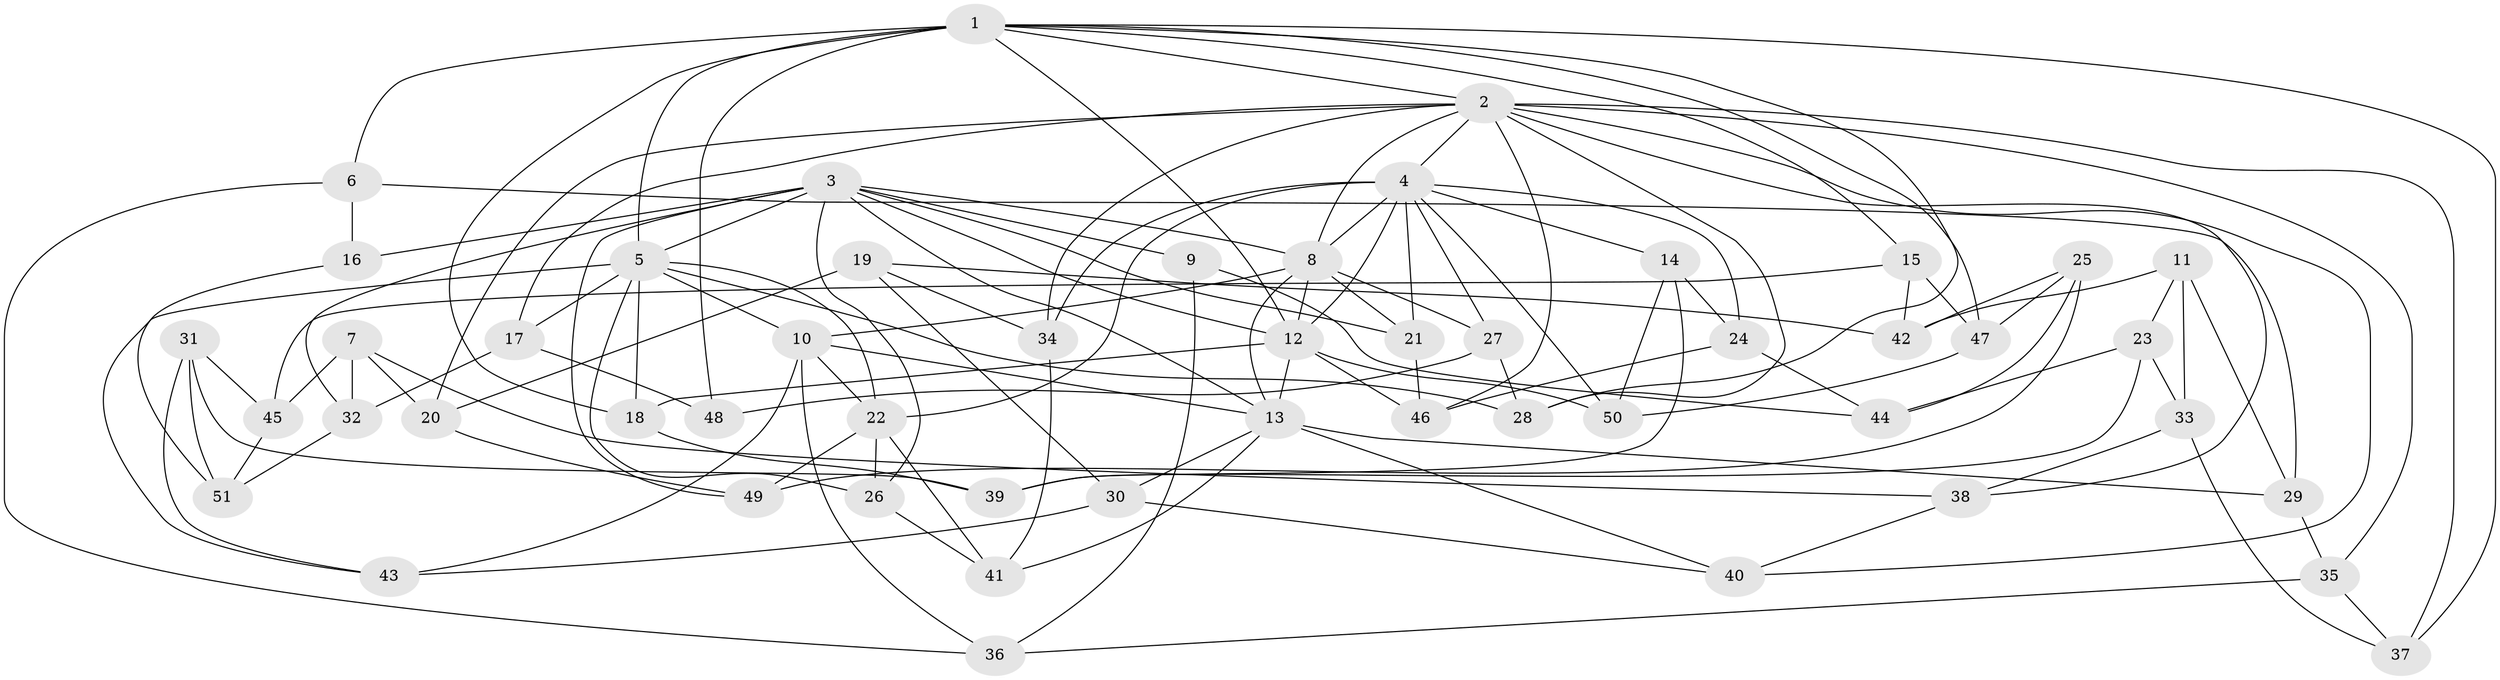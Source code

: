// original degree distribution, {4: 1.0}
// Generated by graph-tools (version 1.1) at 2025/53/03/04/25 22:53:52]
// undirected, 51 vertices, 124 edges
graph export_dot {
  node [color=gray90,style=filled];
  1;
  2;
  3;
  4;
  5;
  6;
  7;
  8;
  9;
  10;
  11;
  12;
  13;
  14;
  15;
  16;
  17;
  18;
  19;
  20;
  21;
  22;
  23;
  24;
  25;
  26;
  27;
  28;
  29;
  30;
  31;
  32;
  33;
  34;
  35;
  36;
  37;
  38;
  39;
  40;
  41;
  42;
  43;
  44;
  45;
  46;
  47;
  48;
  49;
  50;
  51;
  1 -- 2 [weight=1.0];
  1 -- 5 [weight=2.0];
  1 -- 6 [weight=1.0];
  1 -- 12 [weight=1.0];
  1 -- 15 [weight=1.0];
  1 -- 18 [weight=1.0];
  1 -- 28 [weight=1.0];
  1 -- 37 [weight=1.0];
  1 -- 47 [weight=1.0];
  1 -- 48 [weight=2.0];
  2 -- 4 [weight=1.0];
  2 -- 8 [weight=1.0];
  2 -- 17 [weight=1.0];
  2 -- 20 [weight=1.0];
  2 -- 28 [weight=1.0];
  2 -- 34 [weight=1.0];
  2 -- 35 [weight=1.0];
  2 -- 37 [weight=1.0];
  2 -- 38 [weight=1.0];
  2 -- 40 [weight=1.0];
  2 -- 46 [weight=1.0];
  3 -- 5 [weight=1.0];
  3 -- 8 [weight=1.0];
  3 -- 9 [weight=2.0];
  3 -- 12 [weight=1.0];
  3 -- 13 [weight=1.0];
  3 -- 16 [weight=2.0];
  3 -- 21 [weight=1.0];
  3 -- 26 [weight=1.0];
  3 -- 32 [weight=1.0];
  3 -- 49 [weight=1.0];
  4 -- 8 [weight=1.0];
  4 -- 12 [weight=1.0];
  4 -- 14 [weight=1.0];
  4 -- 21 [weight=1.0];
  4 -- 22 [weight=3.0];
  4 -- 24 [weight=1.0];
  4 -- 27 [weight=1.0];
  4 -- 34 [weight=1.0];
  4 -- 50 [weight=1.0];
  5 -- 10 [weight=1.0];
  5 -- 17 [weight=1.0];
  5 -- 18 [weight=1.0];
  5 -- 22 [weight=1.0];
  5 -- 26 [weight=1.0];
  5 -- 28 [weight=1.0];
  5 -- 43 [weight=1.0];
  6 -- 16 [weight=1.0];
  6 -- 29 [weight=1.0];
  6 -- 36 [weight=1.0];
  7 -- 20 [weight=1.0];
  7 -- 32 [weight=1.0];
  7 -- 38 [weight=1.0];
  7 -- 45 [weight=1.0];
  8 -- 10 [weight=1.0];
  8 -- 12 [weight=1.0];
  8 -- 13 [weight=1.0];
  8 -- 21 [weight=1.0];
  8 -- 27 [weight=1.0];
  9 -- 36 [weight=1.0];
  9 -- 44 [weight=1.0];
  10 -- 13 [weight=1.0];
  10 -- 22 [weight=1.0];
  10 -- 36 [weight=1.0];
  10 -- 43 [weight=1.0];
  11 -- 23 [weight=1.0];
  11 -- 29 [weight=1.0];
  11 -- 33 [weight=1.0];
  11 -- 42 [weight=1.0];
  12 -- 13 [weight=3.0];
  12 -- 18 [weight=1.0];
  12 -- 46 [weight=1.0];
  12 -- 50 [weight=1.0];
  13 -- 29 [weight=1.0];
  13 -- 30 [weight=1.0];
  13 -- 40 [weight=1.0];
  13 -- 41 [weight=1.0];
  14 -- 24 [weight=1.0];
  14 -- 39 [weight=1.0];
  14 -- 50 [weight=1.0];
  15 -- 42 [weight=1.0];
  15 -- 45 [weight=1.0];
  15 -- 47 [weight=1.0];
  16 -- 51 [weight=1.0];
  17 -- 32 [weight=1.0];
  17 -- 48 [weight=1.0];
  18 -- 39 [weight=1.0];
  19 -- 20 [weight=1.0];
  19 -- 30 [weight=1.0];
  19 -- 34 [weight=1.0];
  19 -- 42 [weight=1.0];
  20 -- 49 [weight=1.0];
  21 -- 46 [weight=1.0];
  22 -- 26 [weight=1.0];
  22 -- 41 [weight=1.0];
  22 -- 49 [weight=1.0];
  23 -- 33 [weight=1.0];
  23 -- 39 [weight=1.0];
  23 -- 44 [weight=1.0];
  24 -- 44 [weight=1.0];
  24 -- 46 [weight=1.0];
  25 -- 42 [weight=1.0];
  25 -- 44 [weight=1.0];
  25 -- 47 [weight=1.0];
  25 -- 49 [weight=1.0];
  26 -- 41 [weight=1.0];
  27 -- 28 [weight=1.0];
  27 -- 48 [weight=1.0];
  29 -- 35 [weight=1.0];
  30 -- 40 [weight=1.0];
  30 -- 43 [weight=1.0];
  31 -- 39 [weight=1.0];
  31 -- 43 [weight=1.0];
  31 -- 45 [weight=1.0];
  31 -- 51 [weight=1.0];
  32 -- 51 [weight=1.0];
  33 -- 37 [weight=1.0];
  33 -- 38 [weight=1.0];
  34 -- 41 [weight=1.0];
  35 -- 36 [weight=1.0];
  35 -- 37 [weight=1.0];
  38 -- 40 [weight=1.0];
  45 -- 51 [weight=1.0];
  47 -- 50 [weight=1.0];
}
